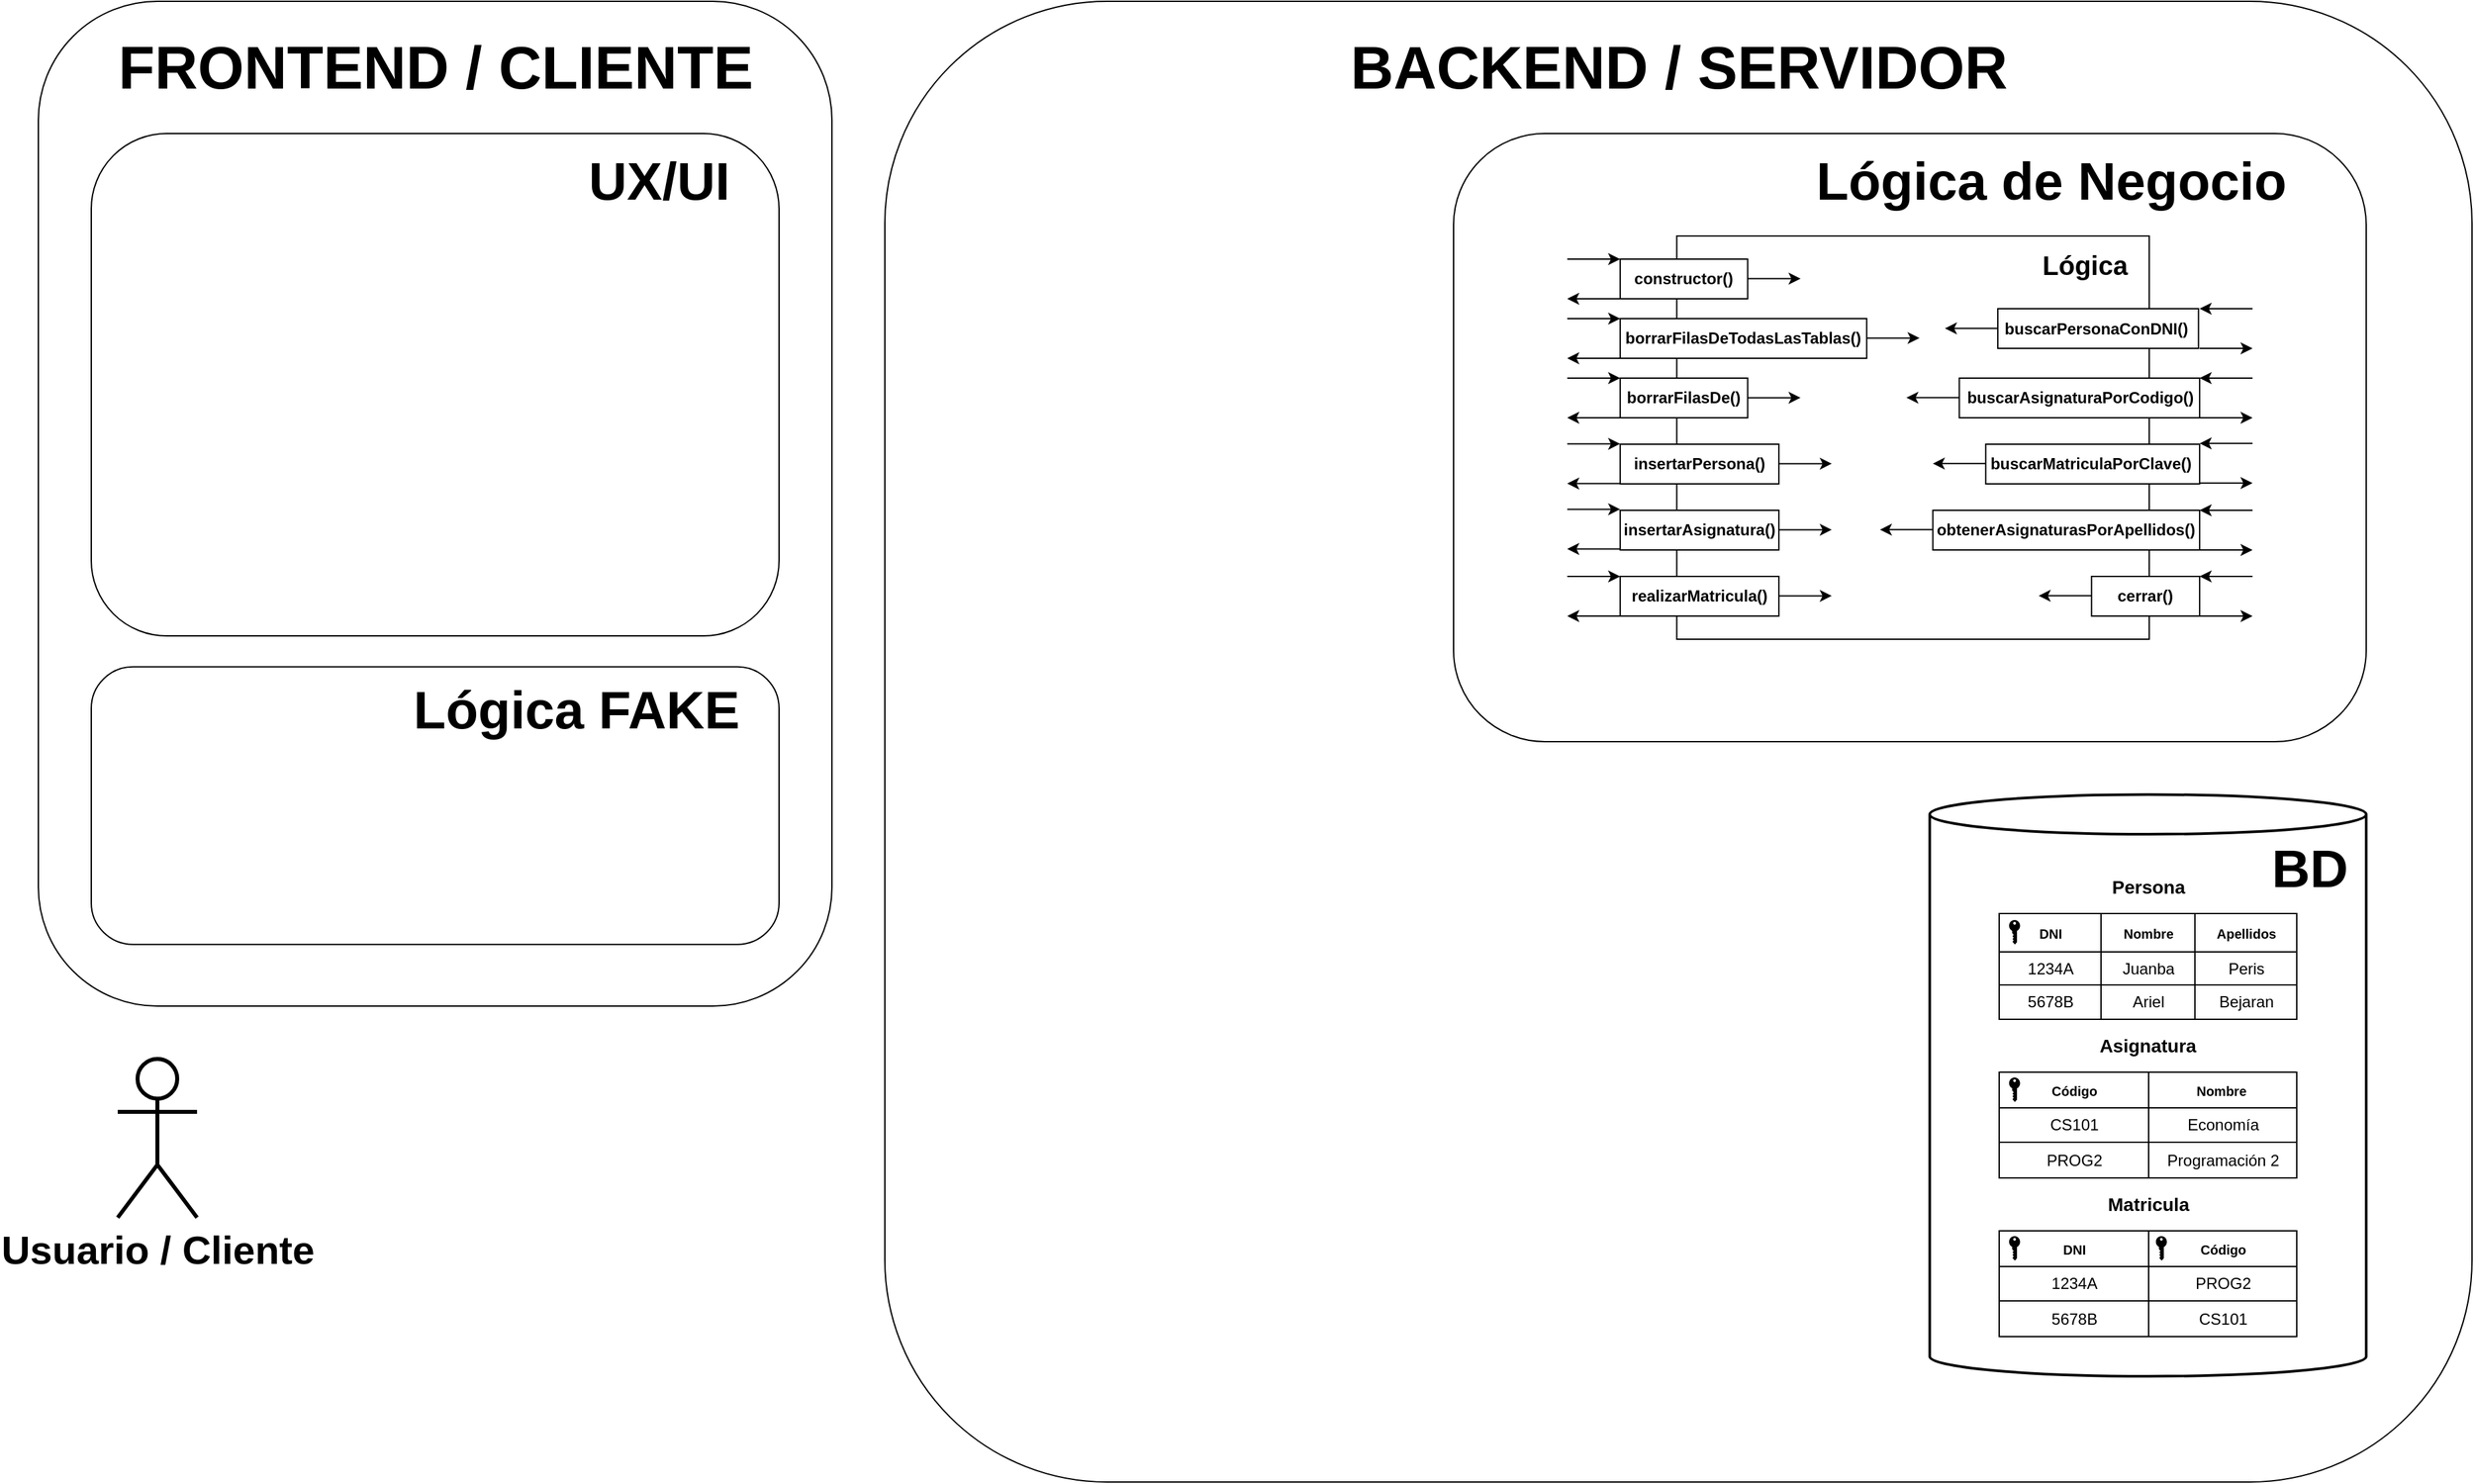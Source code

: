<mxfile version="24.4.6" type="device">
  <diagram name="Página-1" id="Uz9CF_v_UnYyaBsMOPZq">
    <mxGraphModel dx="1000" dy="497" grid="1" gridSize="10" guides="1" tooltips="1" connect="1" arrows="1" fold="1" page="1" pageScale="1" pageWidth="1920" pageHeight="1200" math="0" shadow="0">
      <root>
        <mxCell id="0" />
        <mxCell id="1" parent="0" />
        <mxCell id="ZLcBtpVqOijyaWh5OA2J-127" value="" style="rounded=1;whiteSpace=wrap;html=1;" parent="1" vertex="1">
          <mxGeometry x="680" y="40" width="1200" height="1120" as="geometry" />
        </mxCell>
        <mxCell id="ZLcBtpVqOijyaWh5OA2J-1" value="" style="shape=cylinder3;whiteSpace=wrap;html=1;boundedLbl=1;backgroundOutline=1;size=15;strokeWidth=2;movable=0;resizable=0;rotatable=0;deletable=0;editable=0;locked=1;connectable=0;" parent="1" vertex="1">
          <mxGeometry x="1470" y="640" width="330" height="440" as="geometry" />
        </mxCell>
        <mxCell id="ZLcBtpVqOijyaWh5OA2J-20" value="&lt;b style=&quot;&quot;&gt;&lt;font style=&quot;font-size: 40px;&quot;&gt;BD&lt;/font&gt;&lt;/b&gt;" style="text;html=1;strokeColor=none;fillColor=none;align=center;verticalAlign=middle;whiteSpace=wrap;rounded=0;movable=0;resizable=0;rotatable=0;deletable=0;editable=0;locked=1;connectable=0;" parent="1" vertex="1">
          <mxGeometry x="1730" y="680" width="55" height="30" as="geometry" />
        </mxCell>
        <mxCell id="ZLcBtpVqOijyaWh5OA2J-21" value="" style="shape=table;startSize=0;container=1;collapsible=0;childLayout=tableLayout;verticalAlign=bottom;horizontal=0;movable=0;resizable=0;rotatable=0;deletable=0;editable=0;locked=1;connectable=0;" parent="1" vertex="1">
          <mxGeometry x="1522.5" y="730" width="225" height="80" as="geometry" />
        </mxCell>
        <mxCell id="ZLcBtpVqOijyaWh5OA2J-22" value="" style="shape=tableRow;horizontal=0;startSize=0;swimlaneHead=0;swimlaneBody=0;strokeColor=inherit;top=0;left=0;bottom=0;right=0;collapsible=0;dropTarget=0;fillColor=none;points=[[0,0.5],[1,0.5]];portConstraint=eastwest;movable=0;resizable=0;rotatable=0;deletable=0;editable=0;locked=1;connectable=0;" parent="ZLcBtpVqOijyaWh5OA2J-21" vertex="1">
          <mxGeometry width="225" height="29" as="geometry" />
        </mxCell>
        <mxCell id="ZLcBtpVqOijyaWh5OA2J-23" value="&lt;b style=&quot;font-size: 10px;&quot;&gt;DNI&lt;/b&gt;" style="shape=partialRectangle;html=1;whiteSpace=wrap;connectable=0;strokeColor=inherit;overflow=hidden;fillColor=none;top=0;left=0;bottom=0;right=0;pointerEvents=1;fontSize=10;align=center;movable=0;resizable=0;rotatable=0;deletable=0;editable=0;locked=1;" parent="ZLcBtpVqOijyaWh5OA2J-22" vertex="1">
          <mxGeometry width="77" height="29" as="geometry">
            <mxRectangle width="77" height="29" as="alternateBounds" />
          </mxGeometry>
        </mxCell>
        <mxCell id="ZLcBtpVqOijyaWh5OA2J-24" value="&lt;b style=&quot;font-size: 10px;&quot;&gt;Nombre&lt;/b&gt;" style="shape=partialRectangle;html=1;whiteSpace=wrap;connectable=0;strokeColor=inherit;overflow=hidden;fillColor=none;top=0;left=0;bottom=0;right=0;pointerEvents=1;align=center;fontSize=10;verticalAlign=middle;movable=0;resizable=0;rotatable=0;deletable=0;editable=0;locked=1;" parent="ZLcBtpVqOijyaWh5OA2J-22" vertex="1">
          <mxGeometry x="77" width="71" height="29" as="geometry">
            <mxRectangle width="71" height="29" as="alternateBounds" />
          </mxGeometry>
        </mxCell>
        <mxCell id="ZLcBtpVqOijyaWh5OA2J-25" value="&lt;b&gt;&lt;font style=&quot;font-size: 10px;&quot;&gt;Apellidos&lt;/font&gt;&lt;/b&gt;" style="shape=partialRectangle;html=1;whiteSpace=wrap;connectable=0;strokeColor=inherit;overflow=hidden;fillColor=none;top=0;left=0;bottom=0;right=0;pointerEvents=1;verticalAlign=middle;movable=0;resizable=0;rotatable=0;deletable=0;editable=0;locked=1;" parent="ZLcBtpVqOijyaWh5OA2J-22" vertex="1">
          <mxGeometry x="148" width="77" height="29" as="geometry">
            <mxRectangle width="77" height="29" as="alternateBounds" />
          </mxGeometry>
        </mxCell>
        <mxCell id="ZLcBtpVqOijyaWh5OA2J-26" value="" style="shape=tableRow;horizontal=0;startSize=0;swimlaneHead=0;swimlaneBody=0;strokeColor=inherit;top=0;left=0;bottom=0;right=0;collapsible=0;dropTarget=0;fillColor=none;points=[[0,0.5],[1,0.5]];portConstraint=eastwest;movable=0;resizable=0;rotatable=0;deletable=0;editable=0;locked=1;connectable=0;" parent="ZLcBtpVqOijyaWh5OA2J-21" vertex="1">
          <mxGeometry y="29" width="225" height="25" as="geometry" />
        </mxCell>
        <mxCell id="ZLcBtpVqOijyaWh5OA2J-27" value="1234A" style="shape=partialRectangle;html=1;whiteSpace=wrap;connectable=0;strokeColor=inherit;overflow=hidden;fillColor=none;top=0;left=0;bottom=0;right=0;pointerEvents=1;movable=0;resizable=0;rotatable=0;deletable=0;editable=0;locked=1;" parent="ZLcBtpVqOijyaWh5OA2J-26" vertex="1">
          <mxGeometry width="77" height="25" as="geometry">
            <mxRectangle width="77" height="25" as="alternateBounds" />
          </mxGeometry>
        </mxCell>
        <mxCell id="ZLcBtpVqOijyaWh5OA2J-28" value="Juanba" style="shape=partialRectangle;html=1;whiteSpace=wrap;connectable=0;strokeColor=inherit;overflow=hidden;fillColor=none;top=0;left=0;bottom=0;right=0;pointerEvents=1;movable=0;resizable=0;rotatable=0;deletable=0;editable=0;locked=1;" parent="ZLcBtpVqOijyaWh5OA2J-26" vertex="1">
          <mxGeometry x="77" width="71" height="25" as="geometry">
            <mxRectangle width="71" height="25" as="alternateBounds" />
          </mxGeometry>
        </mxCell>
        <mxCell id="ZLcBtpVqOijyaWh5OA2J-29" value="Peris" style="shape=partialRectangle;html=1;whiteSpace=wrap;connectable=0;strokeColor=inherit;overflow=hidden;fillColor=none;top=0;left=0;bottom=0;right=0;pointerEvents=1;movable=0;resizable=0;rotatable=0;deletable=0;editable=0;locked=1;" parent="ZLcBtpVqOijyaWh5OA2J-26" vertex="1">
          <mxGeometry x="148" width="77" height="25" as="geometry">
            <mxRectangle width="77" height="25" as="alternateBounds" />
          </mxGeometry>
        </mxCell>
        <mxCell id="ZLcBtpVqOijyaWh5OA2J-30" value="" style="shape=tableRow;horizontal=0;startSize=0;swimlaneHead=0;swimlaneBody=0;strokeColor=inherit;top=0;left=0;bottom=0;right=0;collapsible=0;dropTarget=0;fillColor=none;points=[[0,0.5],[1,0.5]];portConstraint=eastwest;movable=0;resizable=0;rotatable=0;deletable=0;editable=0;locked=1;connectable=0;" parent="ZLcBtpVqOijyaWh5OA2J-21" vertex="1">
          <mxGeometry y="54" width="225" height="26" as="geometry" />
        </mxCell>
        <mxCell id="ZLcBtpVqOijyaWh5OA2J-31" value="5678B" style="shape=partialRectangle;html=1;whiteSpace=wrap;connectable=0;strokeColor=inherit;overflow=hidden;fillColor=none;top=0;left=0;bottom=0;right=0;pointerEvents=1;movable=0;resizable=0;rotatable=0;deletable=0;editable=0;locked=1;" parent="ZLcBtpVqOijyaWh5OA2J-30" vertex="1">
          <mxGeometry width="77" height="26" as="geometry">
            <mxRectangle width="77" height="26" as="alternateBounds" />
          </mxGeometry>
        </mxCell>
        <mxCell id="ZLcBtpVqOijyaWh5OA2J-32" value="Ariel" style="shape=partialRectangle;html=1;whiteSpace=wrap;connectable=0;strokeColor=inherit;overflow=hidden;fillColor=none;top=0;left=0;bottom=0;right=0;pointerEvents=1;movable=0;resizable=0;rotatable=0;deletable=0;editable=0;locked=1;" parent="ZLcBtpVqOijyaWh5OA2J-30" vertex="1">
          <mxGeometry x="77" width="71" height="26" as="geometry">
            <mxRectangle width="71" height="26" as="alternateBounds" />
          </mxGeometry>
        </mxCell>
        <mxCell id="ZLcBtpVqOijyaWh5OA2J-33" value="Bejaran" style="shape=partialRectangle;html=1;whiteSpace=wrap;connectable=0;strokeColor=inherit;overflow=hidden;fillColor=none;top=0;left=0;bottom=0;right=0;pointerEvents=1;movable=0;resizable=0;rotatable=0;deletable=0;editable=0;locked=1;" parent="ZLcBtpVqOijyaWh5OA2J-30" vertex="1">
          <mxGeometry x="148" width="77" height="26" as="geometry">
            <mxRectangle width="77" height="26" as="alternateBounds" />
          </mxGeometry>
        </mxCell>
        <mxCell id="ZLcBtpVqOijyaWh5OA2J-37" value="Persona" style="text;html=1;strokeColor=none;fillColor=none;align=center;verticalAlign=middle;whiteSpace=wrap;rounded=0;fontStyle=1;fontSize=14;movable=0;resizable=0;rotatable=0;deletable=0;editable=0;locked=1;connectable=0;" parent="1" vertex="1">
          <mxGeometry x="1582.5" y="700" width="105" height="20" as="geometry" />
        </mxCell>
        <mxCell id="ZLcBtpVqOijyaWh5OA2J-52" value="Asignatura" style="text;html=1;strokeColor=none;fillColor=none;align=center;verticalAlign=middle;whiteSpace=wrap;rounded=0;fontStyle=1;fontSize=14;movable=0;resizable=0;rotatable=0;deletable=0;editable=0;locked=1;connectable=0;" parent="1" vertex="1">
          <mxGeometry x="1576.25" y="820" width="117.5" height="20" as="geometry" />
        </mxCell>
        <mxCell id="ZLcBtpVqOijyaWh5OA2J-66" value="Matricula" style="text;html=1;strokeColor=none;fillColor=none;align=center;verticalAlign=middle;whiteSpace=wrap;rounded=0;fontStyle=1;fontSize=14;movable=0;resizable=0;rotatable=0;deletable=0;editable=0;locked=1;connectable=0;" parent="1" vertex="1">
          <mxGeometry x="1582.5" y="940" width="105" height="20" as="geometry" />
        </mxCell>
        <mxCell id="ZLcBtpVqOijyaWh5OA2J-80" value="" style="shape=table;startSize=0;container=1;collapsible=0;childLayout=tableLayout;verticalAlign=bottom;movable=0;resizable=0;rotatable=0;deletable=0;editable=0;locked=1;connectable=0;" parent="1" vertex="1">
          <mxGeometry x="1522.5" y="850" width="225" height="80" as="geometry" />
        </mxCell>
        <mxCell id="ZLcBtpVqOijyaWh5OA2J-81" value="" style="shape=tableRow;horizontal=0;startSize=0;swimlaneHead=0;swimlaneBody=0;strokeColor=inherit;top=0;left=0;bottom=0;right=0;collapsible=0;dropTarget=0;fillColor=none;points=[[0,0.5],[1,0.5]];portConstraint=eastwest;verticalAlign=bottom;movable=0;resizable=0;rotatable=0;deletable=0;editable=0;locked=1;connectable=0;" parent="ZLcBtpVqOijyaWh5OA2J-80" vertex="1">
          <mxGeometry width="225" height="27" as="geometry" />
        </mxCell>
        <mxCell id="ZLcBtpVqOijyaWh5OA2J-82" value="&lt;b&gt;&lt;font style=&quot;font-size: 10px;&quot;&gt;Código&lt;/font&gt;&lt;/b&gt;" style="shape=partialRectangle;html=1;whiteSpace=wrap;connectable=0;strokeColor=inherit;overflow=hidden;fillColor=none;top=0;left=0;bottom=0;right=0;pointerEvents=1;verticalAlign=middle;movable=0;resizable=0;rotatable=0;deletable=0;editable=0;locked=1;" parent="ZLcBtpVqOijyaWh5OA2J-81" vertex="1">
          <mxGeometry width="113" height="27" as="geometry">
            <mxRectangle width="113" height="27" as="alternateBounds" />
          </mxGeometry>
        </mxCell>
        <mxCell id="ZLcBtpVqOijyaWh5OA2J-83" value="&lt;b&gt;&lt;font style=&quot;font-size: 10px;&quot;&gt;Nombre&amp;nbsp;&lt;/font&gt;&lt;/b&gt;" style="shape=partialRectangle;html=1;whiteSpace=wrap;connectable=0;strokeColor=inherit;overflow=hidden;fillColor=none;top=0;left=0;bottom=0;right=0;pointerEvents=1;verticalAlign=middle;movable=0;resizable=0;rotatable=0;deletable=0;editable=0;locked=1;" parent="ZLcBtpVqOijyaWh5OA2J-81" vertex="1">
          <mxGeometry x="113" width="112" height="27" as="geometry">
            <mxRectangle width="112" height="27" as="alternateBounds" />
          </mxGeometry>
        </mxCell>
        <mxCell id="ZLcBtpVqOijyaWh5OA2J-84" value="" style="shape=tableRow;horizontal=0;startSize=0;swimlaneHead=0;swimlaneBody=0;strokeColor=inherit;top=0;left=0;bottom=0;right=0;collapsible=0;dropTarget=0;fillColor=none;points=[[0,0.5],[1,0.5]];portConstraint=eastwest;movable=0;resizable=0;rotatable=0;deletable=0;editable=0;locked=1;connectable=0;" parent="ZLcBtpVqOijyaWh5OA2J-80" vertex="1">
          <mxGeometry y="27" width="225" height="26" as="geometry" />
        </mxCell>
        <mxCell id="ZLcBtpVqOijyaWh5OA2J-85" value="CS101" style="shape=partialRectangle;html=1;whiteSpace=wrap;connectable=0;strokeColor=inherit;overflow=hidden;fillColor=none;top=0;left=0;bottom=0;right=0;pointerEvents=1;movable=0;resizable=0;rotatable=0;deletable=0;editable=0;locked=1;" parent="ZLcBtpVqOijyaWh5OA2J-84" vertex="1">
          <mxGeometry width="113" height="26" as="geometry">
            <mxRectangle width="113" height="26" as="alternateBounds" />
          </mxGeometry>
        </mxCell>
        <mxCell id="ZLcBtpVqOijyaWh5OA2J-86" value="Economía" style="shape=partialRectangle;html=1;whiteSpace=wrap;connectable=0;strokeColor=inherit;overflow=hidden;fillColor=none;top=0;left=0;bottom=0;right=0;pointerEvents=1;movable=0;resizable=0;rotatable=0;deletable=0;editable=0;locked=1;" parent="ZLcBtpVqOijyaWh5OA2J-84" vertex="1">
          <mxGeometry x="113" width="112" height="26" as="geometry">
            <mxRectangle width="112" height="26" as="alternateBounds" />
          </mxGeometry>
        </mxCell>
        <mxCell id="ZLcBtpVqOijyaWh5OA2J-87" value="" style="shape=tableRow;horizontal=0;startSize=0;swimlaneHead=0;swimlaneBody=0;strokeColor=inherit;top=0;left=0;bottom=0;right=0;collapsible=0;dropTarget=0;fillColor=none;points=[[0,0.5],[1,0.5]];portConstraint=eastwest;movable=0;resizable=0;rotatable=0;deletable=0;editable=0;locked=1;connectable=0;" parent="ZLcBtpVqOijyaWh5OA2J-80" vertex="1">
          <mxGeometry y="53" width="225" height="27" as="geometry" />
        </mxCell>
        <mxCell id="ZLcBtpVqOijyaWh5OA2J-88" value="PROG2" style="shape=partialRectangle;html=1;whiteSpace=wrap;connectable=0;strokeColor=inherit;overflow=hidden;fillColor=none;top=0;left=0;bottom=0;right=0;pointerEvents=1;movable=0;resizable=0;rotatable=0;deletable=0;editable=0;locked=1;" parent="ZLcBtpVqOijyaWh5OA2J-87" vertex="1">
          <mxGeometry width="113" height="27" as="geometry">
            <mxRectangle width="113" height="27" as="alternateBounds" />
          </mxGeometry>
        </mxCell>
        <mxCell id="ZLcBtpVqOijyaWh5OA2J-89" value="Programación 2" style="shape=partialRectangle;html=1;whiteSpace=wrap;connectable=0;strokeColor=inherit;overflow=hidden;fillColor=none;top=0;left=0;bottom=0;right=0;pointerEvents=1;movable=0;resizable=0;rotatable=0;deletable=0;editable=0;locked=1;" parent="ZLcBtpVqOijyaWh5OA2J-87" vertex="1">
          <mxGeometry x="113" width="112" height="27" as="geometry">
            <mxRectangle width="112" height="27" as="alternateBounds" />
          </mxGeometry>
        </mxCell>
        <mxCell id="ZLcBtpVqOijyaWh5OA2J-90" value="" style="shape=table;startSize=0;container=1;collapsible=0;childLayout=tableLayout;movable=0;resizable=0;rotatable=0;deletable=0;editable=0;locked=1;connectable=0;" parent="1" vertex="1">
          <mxGeometry x="1522.5" y="970" width="225" height="80" as="geometry" />
        </mxCell>
        <mxCell id="ZLcBtpVqOijyaWh5OA2J-91" value="" style="shape=tableRow;horizontal=0;startSize=0;swimlaneHead=0;swimlaneBody=0;strokeColor=inherit;top=0;left=0;bottom=0;right=0;collapsible=0;dropTarget=0;fillColor=none;points=[[0,0.5],[1,0.5]];portConstraint=eastwest;movable=0;resizable=0;rotatable=0;deletable=0;editable=0;locked=1;connectable=0;" parent="ZLcBtpVqOijyaWh5OA2J-90" vertex="1">
          <mxGeometry width="225" height="27" as="geometry" />
        </mxCell>
        <mxCell id="ZLcBtpVqOijyaWh5OA2J-92" value="&lt;b&gt;&lt;font style=&quot;font-size: 10px;&quot;&gt;DNI&lt;/font&gt;&lt;/b&gt;" style="shape=partialRectangle;html=1;whiteSpace=wrap;connectable=0;strokeColor=inherit;overflow=hidden;fillColor=none;top=0;left=0;bottom=0;right=0;pointerEvents=1;movable=0;resizable=0;rotatable=0;deletable=0;editable=0;locked=1;" parent="ZLcBtpVqOijyaWh5OA2J-91" vertex="1">
          <mxGeometry width="113" height="27" as="geometry">
            <mxRectangle width="113" height="27" as="alternateBounds" />
          </mxGeometry>
        </mxCell>
        <mxCell id="ZLcBtpVqOijyaWh5OA2J-93" value="&lt;font style=&quot;font-size: 10px;&quot;&gt;&lt;b&gt;Código&lt;/b&gt;&lt;/font&gt;" style="shape=partialRectangle;html=1;whiteSpace=wrap;connectable=0;strokeColor=inherit;overflow=hidden;fillColor=none;top=0;left=0;bottom=0;right=0;pointerEvents=1;movable=0;resizable=0;rotatable=0;deletable=0;editable=0;locked=1;" parent="ZLcBtpVqOijyaWh5OA2J-91" vertex="1">
          <mxGeometry x="113" width="112" height="27" as="geometry">
            <mxRectangle width="112" height="27" as="alternateBounds" />
          </mxGeometry>
        </mxCell>
        <mxCell id="ZLcBtpVqOijyaWh5OA2J-94" value="" style="shape=tableRow;horizontal=0;startSize=0;swimlaneHead=0;swimlaneBody=0;strokeColor=inherit;top=0;left=0;bottom=0;right=0;collapsible=0;dropTarget=0;fillColor=none;points=[[0,0.5],[1,0.5]];portConstraint=eastwest;movable=0;resizable=0;rotatable=0;deletable=0;editable=0;locked=1;connectable=0;" parent="ZLcBtpVqOijyaWh5OA2J-90" vertex="1">
          <mxGeometry y="27" width="225" height="26" as="geometry" />
        </mxCell>
        <mxCell id="ZLcBtpVqOijyaWh5OA2J-95" value="1234A" style="shape=partialRectangle;html=1;whiteSpace=wrap;connectable=0;strokeColor=inherit;overflow=hidden;fillColor=none;top=0;left=0;bottom=0;right=0;pointerEvents=1;movable=0;resizable=0;rotatable=0;deletable=0;editable=0;locked=1;" parent="ZLcBtpVqOijyaWh5OA2J-94" vertex="1">
          <mxGeometry width="113" height="26" as="geometry">
            <mxRectangle width="113" height="26" as="alternateBounds" />
          </mxGeometry>
        </mxCell>
        <mxCell id="ZLcBtpVqOijyaWh5OA2J-96" value="PROG2" style="shape=partialRectangle;html=1;whiteSpace=wrap;connectable=0;strokeColor=inherit;overflow=hidden;fillColor=none;top=0;left=0;bottom=0;right=0;pointerEvents=1;movable=0;resizable=0;rotatable=0;deletable=0;editable=0;locked=1;" parent="ZLcBtpVqOijyaWh5OA2J-94" vertex="1">
          <mxGeometry x="113" width="112" height="26" as="geometry">
            <mxRectangle width="112" height="26" as="alternateBounds" />
          </mxGeometry>
        </mxCell>
        <mxCell id="ZLcBtpVqOijyaWh5OA2J-97" value="" style="shape=tableRow;horizontal=0;startSize=0;swimlaneHead=0;swimlaneBody=0;strokeColor=inherit;top=0;left=0;bottom=0;right=0;collapsible=0;dropTarget=0;fillColor=none;points=[[0,0.5],[1,0.5]];portConstraint=eastwest;movable=0;resizable=0;rotatable=0;deletable=0;editable=0;locked=1;connectable=0;" parent="ZLcBtpVqOijyaWh5OA2J-90" vertex="1">
          <mxGeometry y="53" width="225" height="27" as="geometry" />
        </mxCell>
        <mxCell id="ZLcBtpVqOijyaWh5OA2J-98" value="5678B" style="shape=partialRectangle;html=1;whiteSpace=wrap;connectable=0;strokeColor=inherit;overflow=hidden;fillColor=none;top=0;left=0;bottom=0;right=0;pointerEvents=1;movable=0;resizable=0;rotatable=0;deletable=0;editable=0;locked=1;" parent="ZLcBtpVqOijyaWh5OA2J-97" vertex="1">
          <mxGeometry width="113" height="27" as="geometry">
            <mxRectangle width="113" height="27" as="alternateBounds" />
          </mxGeometry>
        </mxCell>
        <mxCell id="ZLcBtpVqOijyaWh5OA2J-99" value="CS101" style="shape=partialRectangle;html=1;whiteSpace=wrap;connectable=0;strokeColor=inherit;overflow=hidden;fillColor=none;top=0;left=0;bottom=0;right=0;pointerEvents=1;movable=0;resizable=0;rotatable=0;deletable=0;editable=0;locked=1;" parent="ZLcBtpVqOijyaWh5OA2J-97" vertex="1">
          <mxGeometry x="113" width="112" height="27" as="geometry">
            <mxRectangle width="112" height="27" as="alternateBounds" />
          </mxGeometry>
        </mxCell>
        <mxCell id="ZLcBtpVqOijyaWh5OA2J-116" value="" style="points=[[0,0.5,0],[0.24,0,0],[0.5,0.28,0],[0.995,0.475,0],[0.5,0.72,0],[0.24,1,0]];verticalLabelPosition=bottom;sketch=0;html=1;verticalAlign=top;aspect=fixed;align=center;pointerEvents=1;shape=mxgraph.cisco19.key;fillColor=#000000;strokeColor=none;direction=south;movable=0;resizable=0;rotatable=0;deletable=0;editable=0;locked=1;connectable=0;" parent="1" vertex="1">
          <mxGeometry x="1530" y="734.92" width="8.31" height="18.47" as="geometry" />
        </mxCell>
        <mxCell id="ZLcBtpVqOijyaWh5OA2J-118" value="" style="points=[[0,0.5,0],[0.24,0,0],[0.5,0.28,0],[0.995,0.475,0],[0.5,0.72,0],[0.24,1,0]];verticalLabelPosition=bottom;sketch=0;html=1;verticalAlign=top;aspect=fixed;align=center;pointerEvents=1;shape=mxgraph.cisco19.key;fillColor=#000000;strokeColor=none;direction=south;movable=0;resizable=0;rotatable=0;deletable=0;editable=0;locked=1;connectable=0;" parent="1" vertex="1">
          <mxGeometry x="1530" y="854" width="8.31" height="18.47" as="geometry" />
        </mxCell>
        <mxCell id="ZLcBtpVqOijyaWh5OA2J-119" value="" style="points=[[0,0.5,0],[0.24,0,0],[0.5,0.28,0],[0.995,0.475,0],[0.5,0.72,0],[0.24,1,0]];verticalLabelPosition=bottom;sketch=0;html=1;verticalAlign=top;aspect=fixed;align=center;pointerEvents=1;shape=mxgraph.cisco19.key;fillColor=#000000;strokeColor=none;direction=south;movable=0;resizable=0;rotatable=0;deletable=0;editable=0;locked=1;connectable=0;" parent="1" vertex="1">
          <mxGeometry x="1530" y="974" width="8.31" height="18.47" as="geometry" />
        </mxCell>
        <mxCell id="ZLcBtpVqOijyaWh5OA2J-120" value="" style="points=[[0,0.5,0],[0.24,0,0],[0.5,0.28,0],[0.995,0.475,0],[0.5,0.72,0],[0.24,1,0]];verticalLabelPosition=bottom;sketch=0;html=1;verticalAlign=top;aspect=fixed;align=center;pointerEvents=1;shape=mxgraph.cisco19.key;fillColor=#000000;strokeColor=none;direction=south;movable=0;resizable=0;rotatable=0;deletable=0;editable=0;locked=1;connectable=0;" parent="1" vertex="1">
          <mxGeometry x="1641" y="974" width="8.31" height="18.47" as="geometry" />
        </mxCell>
        <mxCell id="ZLcBtpVqOijyaWh5OA2J-121" value="&lt;font style=&quot;font-size: 30px;&quot;&gt;Usuario / Cliente&lt;/font&gt;" style="shape=umlActor;verticalLabelPosition=bottom;verticalAlign=top;html=1;outlineConnect=0;strokeWidth=3;fontStyle=1;fontSize=30;" parent="1" vertex="1">
          <mxGeometry x="100" y="840" width="60" height="120" as="geometry" />
        </mxCell>
        <mxCell id="ZLcBtpVqOijyaWh5OA2J-125" value="" style="rounded=1;whiteSpace=wrap;html=1;" parent="1" vertex="1">
          <mxGeometry x="40.01" y="40.0" width="600" height="760" as="geometry" />
        </mxCell>
        <mxCell id="ZLcBtpVqOijyaWh5OA2J-128" value="&lt;b style=&quot;border-color: var(--border-color);&quot;&gt;&lt;font style=&quot;border-color: var(--border-color); font-size: 45px;&quot;&gt;BACKEND / SERVIDOR&lt;/font&gt;&lt;/b&gt;" style="text;html=1;strokeColor=none;fillColor=none;align=center;verticalAlign=middle;whiteSpace=wrap;rounded=0;" parent="1" vertex="1">
          <mxGeometry x="1000.63" y="62.5" width="558.75" height="55" as="geometry" />
        </mxCell>
        <mxCell id="ZLcBtpVqOijyaWh5OA2J-129" value="&lt;span style=&quot;font-size: 45px;&quot;&gt;&lt;b&gt;FRONTEND / CLIENTE&lt;/b&gt;&lt;/span&gt;" style="text;html=1;strokeColor=none;fillColor=none;align=center;verticalAlign=middle;whiteSpace=wrap;rounded=0;" parent="1" vertex="1">
          <mxGeometry x="60.64" y="62.5" width="558.75" height="55" as="geometry" />
        </mxCell>
        <mxCell id="ZLcBtpVqOijyaWh5OA2J-130" style="edgeStyle=orthogonalEdgeStyle;rounded=0;orthogonalLoop=1;jettySize=auto;html=1;exitX=0.5;exitY=1;exitDx=0;exitDy=0;" parent="1" source="ZLcBtpVqOijyaWh5OA2J-128" target="ZLcBtpVqOijyaWh5OA2J-128" edge="1">
          <mxGeometry relative="1" as="geometry" />
        </mxCell>
        <mxCell id="ZLcBtpVqOijyaWh5OA2J-132" value="" style="rounded=1;whiteSpace=wrap;html=1;" parent="1" vertex="1">
          <mxGeometry x="80" y="543.39" width="520" height="210" as="geometry" />
        </mxCell>
        <mxCell id="ZLcBtpVqOijyaWh5OA2J-133" value="" style="rounded=1;whiteSpace=wrap;html=1;" parent="1" vertex="1">
          <mxGeometry x="80" y="140" width="520" height="380" as="geometry" />
        </mxCell>
        <mxCell id="ZLcBtpVqOijyaWh5OA2J-134" value="&lt;span style=&quot;font-size: 40px;&quot;&gt;&lt;b&gt;UX/UI&lt;/b&gt;&lt;/span&gt;" style="text;html=1;strokeColor=none;fillColor=none;align=center;verticalAlign=middle;whiteSpace=wrap;rounded=0;" parent="1" vertex="1">
          <mxGeometry x="436.26" y="160" width="147.49" height="30" as="geometry" />
        </mxCell>
        <mxCell id="ZLcBtpVqOijyaWh5OA2J-135" value="&lt;span style=&quot;font-size: 40px;&quot;&gt;&lt;b&gt;Lógica FAKE&lt;/b&gt;&lt;/span&gt;" style="text;html=1;strokeColor=none;fillColor=none;align=center;verticalAlign=middle;whiteSpace=wrap;rounded=0;" parent="1" vertex="1">
          <mxGeometry x="310" y="560" width="273.75" height="30" as="geometry" />
        </mxCell>
        <mxCell id="ZLcBtpVqOijyaWh5OA2J-136" value="" style="rounded=1;whiteSpace=wrap;html=1;" parent="1" vertex="1">
          <mxGeometry x="1110" y="140" width="690" height="460" as="geometry" />
        </mxCell>
        <mxCell id="ZLcBtpVqOijyaWh5OA2J-137" value="&lt;span style=&quot;font-size: 40px;&quot;&gt;&lt;b&gt;Lógica de Negocio&lt;/b&gt;&lt;/span&gt;" style="text;html=1;strokeColor=none;fillColor=none;align=center;verticalAlign=middle;whiteSpace=wrap;rounded=0;" parent="1" vertex="1">
          <mxGeometry x="1350" y="160" width="423.75" height="30" as="geometry" />
        </mxCell>
        <mxCell id="ZLcBtpVqOijyaWh5OA2J-140" value="" style="rounded=0;whiteSpace=wrap;html=1;" parent="1" vertex="1">
          <mxGeometry x="1278.75" y="217.5" width="357.19" height="305" as="geometry" />
        </mxCell>
        <mxCell id="ZLcBtpVqOijyaWh5OA2J-141" value="&lt;b style=&quot;&quot;&gt;&lt;font style=&quot;font-size: 20px;&quot;&gt;Lógica&lt;/font&gt;&lt;/b&gt;" style="text;html=1;strokeColor=none;fillColor=none;align=center;verticalAlign=middle;whiteSpace=wrap;rounded=0;" parent="1" vertex="1">
          <mxGeometry x="1539.38" y="222.5" width="96.56" height="33.39" as="geometry" />
        </mxCell>
        <mxCell id="ZLcBtpVqOijyaWh5OA2J-142" value="" style="rounded=0;whiteSpace=wrap;html=1;" parent="1" vertex="1">
          <mxGeometry x="1235.94" y="235" width="96.4" height="30" as="geometry" />
        </mxCell>
        <mxCell id="ZLcBtpVqOijyaWh5OA2J-143" value="" style="rounded=0;whiteSpace=wrap;html=1;" parent="1" vertex="1">
          <mxGeometry x="1235.94" y="325" width="96.4" height="30" as="geometry" />
        </mxCell>
        <mxCell id="ZLcBtpVqOijyaWh5OA2J-144" value="" style="rounded=0;whiteSpace=wrap;html=1;" parent="1" vertex="1">
          <mxGeometry x="1235.94" y="280" width="186.4" height="30" as="geometry" />
        </mxCell>
        <mxCell id="ZLcBtpVqOijyaWh5OA2J-145" value="" style="rounded=0;whiteSpace=wrap;html=1;" parent="1" vertex="1">
          <mxGeometry x="1235.94" y="375" width="120" height="30" as="geometry" />
        </mxCell>
        <mxCell id="ZLcBtpVqOijyaWh5OA2J-146" value="" style="rounded=0;whiteSpace=wrap;html=1;" parent="1" vertex="1">
          <mxGeometry x="1235.94" y="425" width="120" height="30" as="geometry" />
        </mxCell>
        <mxCell id="ZLcBtpVqOijyaWh5OA2J-147" value="" style="rounded=0;whiteSpace=wrap;html=1;" parent="1" vertex="1">
          <mxGeometry x="1521.48" y="272.5" width="151.73" height="30" as="geometry" />
        </mxCell>
        <mxCell id="ZLcBtpVqOijyaWh5OA2J-148" value="" style="rounded=0;whiteSpace=wrap;html=1;" parent="1" vertex="1">
          <mxGeometry x="1492.34" y="325" width="181.73" height="30" as="geometry" />
        </mxCell>
        <mxCell id="ZLcBtpVqOijyaWh5OA2J-149" value="" style="rounded=0;whiteSpace=wrap;html=1;" parent="1" vertex="1">
          <mxGeometry x="1512.34" y="375" width="161.73" height="30" as="geometry" />
        </mxCell>
        <mxCell id="ZLcBtpVqOijyaWh5OA2J-150" value="" style="rounded=0;whiteSpace=wrap;html=1;" parent="1" vertex="1">
          <mxGeometry x="1472.34" y="425" width="201.73" height="30" as="geometry" />
        </mxCell>
        <mxCell id="ZLcBtpVqOijyaWh5OA2J-151" value="" style="rounded=0;whiteSpace=wrap;html=1;" parent="1" vertex="1">
          <mxGeometry x="1592.34" y="475" width="81.73" height="30" as="geometry" />
        </mxCell>
        <mxCell id="ZLcBtpVqOijyaWh5OA2J-152" value="" style="rounded=0;whiteSpace=wrap;html=1;" parent="1" vertex="1">
          <mxGeometry x="1235.94" y="475" width="120" height="30" as="geometry" />
        </mxCell>
        <mxCell id="ZLcBtpVqOijyaWh5OA2J-153" value="&lt;b style=&quot;border-color: var(--border-color);&quot;&gt;constructor()&lt;/b&gt;" style="text;html=1;strokeColor=none;fillColor=none;align=center;verticalAlign=middle;whiteSpace=wrap;rounded=0;" parent="1" vertex="1">
          <mxGeometry x="1254.14" y="235" width="60" height="30" as="geometry" />
        </mxCell>
        <mxCell id="ZLcBtpVqOijyaWh5OA2J-154" value="&lt;b&gt;borrarFilasDe()&lt;/b&gt;" style="text;html=1;strokeColor=none;fillColor=none;align=center;verticalAlign=middle;whiteSpace=wrap;rounded=0;" parent="1" vertex="1">
          <mxGeometry x="1254.14" y="325" width="60" height="30" as="geometry" />
        </mxCell>
        <mxCell id="ZLcBtpVqOijyaWh5OA2J-155" value="&lt;b&gt;borrarFilasDeTodasLasTablas()&lt;/b&gt;" style="text;html=1;strokeColor=none;fillColor=none;align=center;verticalAlign=middle;whiteSpace=wrap;rounded=0;" parent="1" vertex="1">
          <mxGeometry x="1299.14" y="280" width="60" height="30" as="geometry" />
        </mxCell>
        <mxCell id="ZLcBtpVqOijyaWh5OA2J-156" value="&lt;b&gt;insertarPersona()&lt;/b&gt;" style="text;html=1;strokeColor=none;fillColor=none;align=center;verticalAlign=middle;whiteSpace=wrap;rounded=0;" parent="1" vertex="1">
          <mxGeometry x="1265.94" y="375" width="60" height="30" as="geometry" />
        </mxCell>
        <mxCell id="ZLcBtpVqOijyaWh5OA2J-157" value="&lt;b&gt;insertarAsignatura()&lt;/b&gt;" style="text;html=1;strokeColor=none;fillColor=none;align=center;verticalAlign=middle;whiteSpace=wrap;rounded=0;" parent="1" vertex="1">
          <mxGeometry x="1265.94" y="425" width="60" height="30" as="geometry" />
        </mxCell>
        <mxCell id="ZLcBtpVqOijyaWh5OA2J-158" value="&lt;b&gt;realizarMatricula()&lt;/b&gt;" style="text;html=1;strokeColor=none;fillColor=none;align=center;verticalAlign=middle;whiteSpace=wrap;rounded=0;" parent="1" vertex="1">
          <mxGeometry x="1265.94" y="475" width="60" height="30" as="geometry" />
        </mxCell>
        <mxCell id="ZLcBtpVqOijyaWh5OA2J-159" value="&lt;b&gt;buscarPersonaConDNI()&lt;/b&gt;" style="text;html=1;strokeColor=none;fillColor=none;align=center;verticalAlign=middle;whiteSpace=wrap;rounded=0;" parent="1" vertex="1">
          <mxGeometry x="1566.48" y="273.75" width="60" height="27.5" as="geometry" />
        </mxCell>
        <mxCell id="ZLcBtpVqOijyaWh5OA2J-160" value="&lt;b&gt;buscarAsignaturaPorCodigo()&lt;/b&gt;" style="text;html=1;strokeColor=none;fillColor=none;align=center;verticalAlign=middle;whiteSpace=wrap;rounded=0;" parent="1" vertex="1">
          <mxGeometry x="1554.07" y="325" width="60" height="30" as="geometry" />
        </mxCell>
        <mxCell id="ZLcBtpVqOijyaWh5OA2J-161" value="&lt;b&gt;buscarMatriculaPorClave()&lt;/b&gt;" style="text;html=1;strokeColor=none;fillColor=none;align=center;verticalAlign=middle;whiteSpace=wrap;rounded=0;" parent="1" vertex="1">
          <mxGeometry x="1562.34" y="375" width="60" height="30" as="geometry" />
        </mxCell>
        <mxCell id="ZLcBtpVqOijyaWh5OA2J-162" value="&lt;b&gt;obtenerAsignaturasPorApellidos()&lt;/b&gt;" style="text;html=1;strokeColor=none;fillColor=none;align=center;verticalAlign=middle;whiteSpace=wrap;rounded=0;" parent="1" vertex="1">
          <mxGeometry x="1543.2" y="425" width="60" height="30" as="geometry" />
        </mxCell>
        <mxCell id="ZLcBtpVqOijyaWh5OA2J-163" value="&lt;b style=&quot;border-color: var(--border-color);&quot;&gt;cerrar()&lt;/b&gt;" style="text;html=1;strokeColor=none;fillColor=none;align=center;verticalAlign=middle;whiteSpace=wrap;rounded=0;" parent="1" vertex="1">
          <mxGeometry x="1603.2" y="475" width="60" height="30" as="geometry" />
        </mxCell>
        <mxCell id="ZLcBtpVqOijyaWh5OA2J-210" value="" style="endArrow=classic;html=1;rounded=0;" parent="1" edge="1">
          <mxGeometry width="50" height="50" relative="1" as="geometry">
            <mxPoint x="1674.07" y="302.5" as="sourcePoint" />
            <mxPoint x="1714.07" y="302.5" as="targetPoint" />
          </mxGeometry>
        </mxCell>
        <mxCell id="ZLcBtpVqOijyaWh5OA2J-212" value="" style="endArrow=classic;html=1;rounded=0;" parent="1" edge="1">
          <mxGeometry width="50" height="50" relative="1" as="geometry">
            <mxPoint x="1714.07" y="272.5" as="sourcePoint" />
            <mxPoint x="1674.07" y="272.5" as="targetPoint" />
          </mxGeometry>
        </mxCell>
        <mxCell id="ZLcBtpVqOijyaWh5OA2J-213" value="" style="endArrow=classic;html=1;rounded=0;" parent="1" edge="1">
          <mxGeometry width="50" height="50" relative="1" as="geometry">
            <mxPoint x="1521.48" y="287.4" as="sourcePoint" />
            <mxPoint x="1481.48" y="287.4" as="targetPoint" />
          </mxGeometry>
        </mxCell>
        <mxCell id="ZLcBtpVqOijyaWh5OA2J-216" value="" style="endArrow=classic;html=1;rounded=0;" parent="1" edge="1">
          <mxGeometry width="50" height="50" relative="1" as="geometry">
            <mxPoint x="1674.07" y="355" as="sourcePoint" />
            <mxPoint x="1714.07" y="355" as="targetPoint" />
          </mxGeometry>
        </mxCell>
        <mxCell id="ZLcBtpVqOijyaWh5OA2J-217" value="" style="endArrow=classic;html=1;rounded=0;" parent="1" edge="1">
          <mxGeometry width="50" height="50" relative="1" as="geometry">
            <mxPoint x="1714.07" y="325" as="sourcePoint" />
            <mxPoint x="1674.07" y="325" as="targetPoint" />
          </mxGeometry>
        </mxCell>
        <mxCell id="ZLcBtpVqOijyaWh5OA2J-218" value="" style="endArrow=classic;html=1;rounded=0;" parent="1" edge="1">
          <mxGeometry width="50" height="50" relative="1" as="geometry">
            <mxPoint x="1674.07" y="404.41" as="sourcePoint" />
            <mxPoint x="1714.07" y="404.41" as="targetPoint" />
          </mxGeometry>
        </mxCell>
        <mxCell id="ZLcBtpVqOijyaWh5OA2J-219" value="" style="endArrow=classic;html=1;rounded=0;" parent="1" edge="1">
          <mxGeometry width="50" height="50" relative="1" as="geometry">
            <mxPoint x="1714.07" y="374.41" as="sourcePoint" />
            <mxPoint x="1674.07" y="374.41" as="targetPoint" />
          </mxGeometry>
        </mxCell>
        <mxCell id="ZLcBtpVqOijyaWh5OA2J-220" value="" style="endArrow=classic;html=1;rounded=0;" parent="1" edge="1">
          <mxGeometry width="50" height="50" relative="1" as="geometry">
            <mxPoint x="1674.07" y="455" as="sourcePoint" />
            <mxPoint x="1714.07" y="455" as="targetPoint" />
          </mxGeometry>
        </mxCell>
        <mxCell id="ZLcBtpVqOijyaWh5OA2J-221" value="" style="endArrow=classic;html=1;rounded=0;" parent="1" edge="1">
          <mxGeometry width="50" height="50" relative="1" as="geometry">
            <mxPoint x="1714.07" y="425" as="sourcePoint" />
            <mxPoint x="1674.07" y="425" as="targetPoint" />
          </mxGeometry>
        </mxCell>
        <mxCell id="ZLcBtpVqOijyaWh5OA2J-222" value="" style="endArrow=classic;html=1;rounded=0;" parent="1" edge="1">
          <mxGeometry width="50" height="50" relative="1" as="geometry">
            <mxPoint x="1674.07" y="505" as="sourcePoint" />
            <mxPoint x="1714.07" y="505" as="targetPoint" />
          </mxGeometry>
        </mxCell>
        <mxCell id="ZLcBtpVqOijyaWh5OA2J-223" value="" style="endArrow=classic;html=1;rounded=0;" parent="1" edge="1">
          <mxGeometry width="50" height="50" relative="1" as="geometry">
            <mxPoint x="1714.07" y="475" as="sourcePoint" />
            <mxPoint x="1674.07" y="475" as="targetPoint" />
          </mxGeometry>
        </mxCell>
        <mxCell id="ZLcBtpVqOijyaWh5OA2J-224" value="" style="endArrow=classic;html=1;rounded=0;" parent="1" edge="1">
          <mxGeometry width="50" height="50" relative="1" as="geometry">
            <mxPoint x="1235.94" y="265" as="sourcePoint" />
            <mxPoint x="1195.94" y="265" as="targetPoint" />
          </mxGeometry>
        </mxCell>
        <mxCell id="ZLcBtpVqOijyaWh5OA2J-225" value="" style="endArrow=classic;html=1;rounded=0;" parent="1" edge="1">
          <mxGeometry width="50" height="50" relative="1" as="geometry">
            <mxPoint x="1195.94" y="235" as="sourcePoint" />
            <mxPoint x="1235.94" y="235" as="targetPoint" />
          </mxGeometry>
        </mxCell>
        <mxCell id="ZLcBtpVqOijyaWh5OA2J-226" value="" style="endArrow=classic;html=1;rounded=0;" parent="1" edge="1">
          <mxGeometry width="50" height="50" relative="1" as="geometry">
            <mxPoint x="1235.94" y="355" as="sourcePoint" />
            <mxPoint x="1195.94" y="355" as="targetPoint" />
          </mxGeometry>
        </mxCell>
        <mxCell id="ZLcBtpVqOijyaWh5OA2J-227" value="" style="endArrow=classic;html=1;rounded=0;" parent="1" edge="1">
          <mxGeometry width="50" height="50" relative="1" as="geometry">
            <mxPoint x="1195.94" y="325" as="sourcePoint" />
            <mxPoint x="1235.94" y="325" as="targetPoint" />
          </mxGeometry>
        </mxCell>
        <mxCell id="ZLcBtpVqOijyaWh5OA2J-228" value="" style="endArrow=classic;html=1;rounded=0;" parent="1" edge="1">
          <mxGeometry width="50" height="50" relative="1" as="geometry">
            <mxPoint x="1235.94" y="310" as="sourcePoint" />
            <mxPoint x="1195.94" y="310" as="targetPoint" />
          </mxGeometry>
        </mxCell>
        <mxCell id="ZLcBtpVqOijyaWh5OA2J-229" value="" style="endArrow=classic;html=1;rounded=0;" parent="1" edge="1">
          <mxGeometry width="50" height="50" relative="1" as="geometry">
            <mxPoint x="1195.94" y="280" as="sourcePoint" />
            <mxPoint x="1235.94" y="280" as="targetPoint" />
          </mxGeometry>
        </mxCell>
        <mxCell id="ZLcBtpVqOijyaWh5OA2J-230" value="" style="endArrow=classic;html=1;rounded=0;" parent="1" edge="1">
          <mxGeometry width="50" height="50" relative="1" as="geometry">
            <mxPoint x="1235.94" y="404.74" as="sourcePoint" />
            <mxPoint x="1195.94" y="404.74" as="targetPoint" />
          </mxGeometry>
        </mxCell>
        <mxCell id="ZLcBtpVqOijyaWh5OA2J-231" value="" style="endArrow=classic;html=1;rounded=0;" parent="1" edge="1">
          <mxGeometry width="50" height="50" relative="1" as="geometry">
            <mxPoint x="1195.94" y="374.74" as="sourcePoint" />
            <mxPoint x="1235.94" y="374.74" as="targetPoint" />
          </mxGeometry>
        </mxCell>
        <mxCell id="ZLcBtpVqOijyaWh5OA2J-232" value="" style="endArrow=classic;html=1;rounded=0;" parent="1" edge="1">
          <mxGeometry width="50" height="50" relative="1" as="geometry">
            <mxPoint x="1235.94" y="454.2" as="sourcePoint" />
            <mxPoint x="1195.94" y="454.2" as="targetPoint" />
          </mxGeometry>
        </mxCell>
        <mxCell id="ZLcBtpVqOijyaWh5OA2J-233" value="" style="endArrow=classic;html=1;rounded=0;" parent="1" edge="1">
          <mxGeometry width="50" height="50" relative="1" as="geometry">
            <mxPoint x="1195.94" y="424.2" as="sourcePoint" />
            <mxPoint x="1235.94" y="424.2" as="targetPoint" />
          </mxGeometry>
        </mxCell>
        <mxCell id="ZLcBtpVqOijyaWh5OA2J-234" value="" style="endArrow=classic;html=1;rounded=0;" parent="1" edge="1">
          <mxGeometry width="50" height="50" relative="1" as="geometry">
            <mxPoint x="1235.94" y="505" as="sourcePoint" />
            <mxPoint x="1195.94" y="505" as="targetPoint" />
          </mxGeometry>
        </mxCell>
        <mxCell id="ZLcBtpVqOijyaWh5OA2J-235" value="" style="endArrow=classic;html=1;rounded=0;" parent="1" edge="1">
          <mxGeometry width="50" height="50" relative="1" as="geometry">
            <mxPoint x="1195.94" y="475" as="sourcePoint" />
            <mxPoint x="1235.94" y="475" as="targetPoint" />
          </mxGeometry>
        </mxCell>
        <mxCell id="ZLcBtpVqOijyaWh5OA2J-236" value="" style="endArrow=classic;html=1;rounded=0;" parent="1" edge="1">
          <mxGeometry width="50" height="50" relative="1" as="geometry">
            <mxPoint x="1492.34" y="339.81" as="sourcePoint" />
            <mxPoint x="1452.34" y="339.81" as="targetPoint" />
          </mxGeometry>
        </mxCell>
        <mxCell id="ZLcBtpVqOijyaWh5OA2J-237" value="" style="endArrow=classic;html=1;rounded=0;" parent="1" edge="1">
          <mxGeometry width="50" height="50" relative="1" as="geometry">
            <mxPoint x="1512.34" y="389.67" as="sourcePoint" />
            <mxPoint x="1472.34" y="389.67" as="targetPoint" />
          </mxGeometry>
        </mxCell>
        <mxCell id="ZLcBtpVqOijyaWh5OA2J-238" value="" style="endArrow=classic;html=1;rounded=0;" parent="1" edge="1">
          <mxGeometry width="50" height="50" relative="1" as="geometry">
            <mxPoint x="1472.34" y="439.67" as="sourcePoint" />
            <mxPoint x="1432.34" y="439.67" as="targetPoint" />
          </mxGeometry>
        </mxCell>
        <mxCell id="ZLcBtpVqOijyaWh5OA2J-239" value="" style="endArrow=classic;html=1;rounded=0;" parent="1" edge="1">
          <mxGeometry width="50" height="50" relative="1" as="geometry">
            <mxPoint x="1592.34" y="489.67" as="sourcePoint" />
            <mxPoint x="1552.34" y="489.67" as="targetPoint" />
          </mxGeometry>
        </mxCell>
        <mxCell id="ZLcBtpVqOijyaWh5OA2J-240" value="" style="endArrow=classic;html=1;rounded=0;" parent="1" edge="1">
          <mxGeometry width="50" height="50" relative="1" as="geometry">
            <mxPoint x="1355.94" y="489.7" as="sourcePoint" />
            <mxPoint x="1395.94" y="489.7" as="targetPoint" />
          </mxGeometry>
        </mxCell>
        <mxCell id="ZLcBtpVqOijyaWh5OA2J-241" value="" style="endArrow=classic;html=1;rounded=0;" parent="1" edge="1">
          <mxGeometry width="50" height="50" relative="1" as="geometry">
            <mxPoint x="1355.94" y="439.7" as="sourcePoint" />
            <mxPoint x="1395.94" y="439.7" as="targetPoint" />
          </mxGeometry>
        </mxCell>
        <mxCell id="ZLcBtpVqOijyaWh5OA2J-242" value="" style="endArrow=classic;html=1;rounded=0;" parent="1" edge="1">
          <mxGeometry width="50" height="50" relative="1" as="geometry">
            <mxPoint x="1355.94" y="389.7" as="sourcePoint" />
            <mxPoint x="1395.94" y="389.7" as="targetPoint" />
          </mxGeometry>
        </mxCell>
        <mxCell id="ZLcBtpVqOijyaWh5OA2J-243" value="" style="endArrow=classic;html=1;rounded=0;" parent="1" edge="1">
          <mxGeometry width="50" height="50" relative="1" as="geometry">
            <mxPoint x="1422.34" y="294.69" as="sourcePoint" />
            <mxPoint x="1462.34" y="294.69" as="targetPoint" />
          </mxGeometry>
        </mxCell>
        <mxCell id="ZLcBtpVqOijyaWh5OA2J-245" value="" style="endArrow=classic;html=1;rounded=0;" parent="1" edge="1">
          <mxGeometry width="50" height="50" relative="1" as="geometry">
            <mxPoint x="1332.34" y="339.83" as="sourcePoint" />
            <mxPoint x="1372.34" y="339.83" as="targetPoint" />
          </mxGeometry>
        </mxCell>
        <mxCell id="ZLcBtpVqOijyaWh5OA2J-246" value="" style="endArrow=classic;html=1;rounded=0;" parent="1" edge="1">
          <mxGeometry width="50" height="50" relative="1" as="geometry">
            <mxPoint x="1332.34" y="249.8" as="sourcePoint" />
            <mxPoint x="1372.34" y="249.8" as="targetPoint" />
          </mxGeometry>
        </mxCell>
      </root>
    </mxGraphModel>
  </diagram>
</mxfile>
